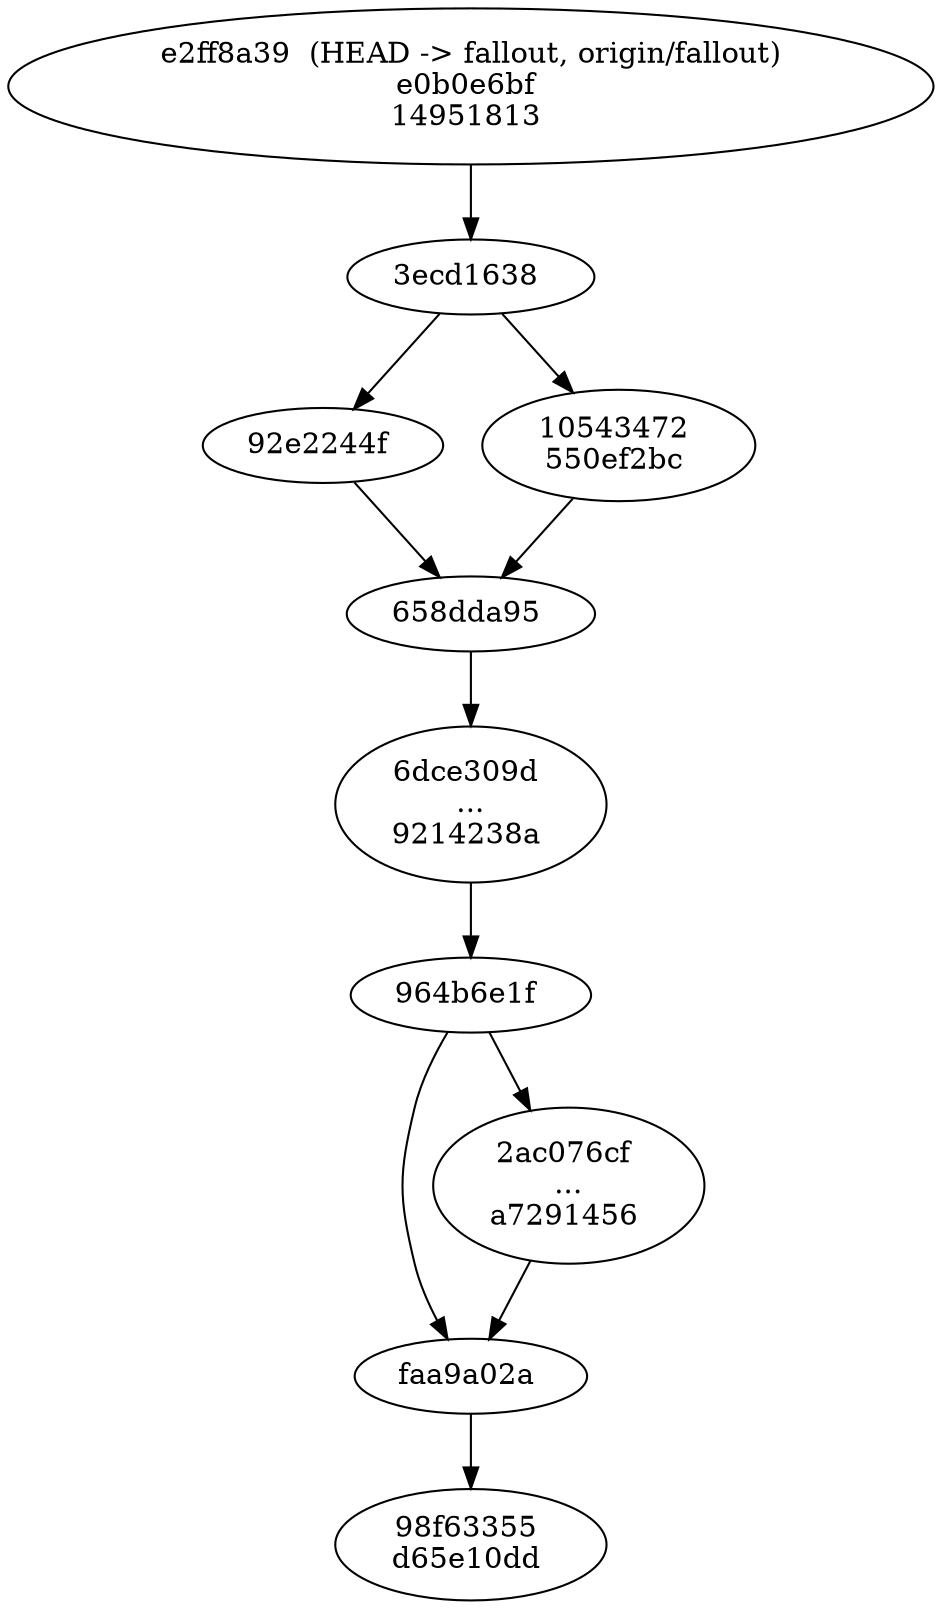 digraph G {
graph [
name="git-dot-50-compact"
]
"3ecd1638dc08327d1cbe42ec129e83264ec1e75e" [label="3ecd1638 "];
"658dda953725885ed1087cf9553dbb98af10eadf" [label="658dda95 "];
"92e2244f73efdb31b2cf81c50073338cd22d6357" [label="92e2244f "];
"964b6e1fd94a9004ad5e5eba319cc1309ea141dd" [label="964b6e1f "];
faa9a02a8c1fe3971cdf750da93e4daf9a3f03f7 [label="faa9a02a "];
"6dce309d04582342e8a9cc067bd758eabcea5af6
...
9214238a8c6a780973d3c2cf1970902d175a021b" [label="6dce309d 
...
9214238a "];
"10543472752ee9201b101290ec929ac623595a84
550ef2bc4c8ead0e629725c50aaf12469f0f938f" [label="10543472 
550ef2bc "];
"e2ff8a3955032d62162b8ca850e38b55f7fa0206
e0b0e6bfdc67c8aa9317ab2dfadf37d25a1dc744
149518130ede90833f381a96b6b7ba677ddd99f2" [label="e2ff8a39  (HEAD -> fallout, origin/fallout)
e0b0e6bf 
14951813 "];
"2ac076cf9735d336741a457603f6da719fcc9389
...
a729145669e991863ab0efcffd7d93c0e9ef2e6b" [label="2ac076cf 
...
a7291456 "];
"98f633559c121b86821b12a6acf418a4b55d5061
d65e10dd581f631dfbfc9486daf6d7593b79c7a4" [label="98f63355 
d65e10dd "];
"3ecd1638dc08327d1cbe42ec129e83264ec1e75e"->"92e2244f73efdb31b2cf81c50073338cd22d6357" ;
"92e2244f73efdb31b2cf81c50073338cd22d6357"->"658dda953725885ed1087cf9553dbb98af10eadf" ;
"964b6e1fd94a9004ad5e5eba319cc1309ea141dd"->faa9a02a8c1fe3971cdf750da93e4daf9a3f03f7 ;
"658dda953725885ed1087cf9553dbb98af10eadf"->"6dce309d04582342e8a9cc067bd758eabcea5af6
...
9214238a8c6a780973d3c2cf1970902d175a021b" ;
"6dce309d04582342e8a9cc067bd758eabcea5af6
...
9214238a8c6a780973d3c2cf1970902d175a021b"->"964b6e1fd94a9004ad5e5eba319cc1309ea141dd" ;
"3ecd1638dc08327d1cbe42ec129e83264ec1e75e"->"10543472752ee9201b101290ec929ac623595a84
550ef2bc4c8ead0e629725c50aaf12469f0f938f" ;
"10543472752ee9201b101290ec929ac623595a84
550ef2bc4c8ead0e629725c50aaf12469f0f938f"->"658dda953725885ed1087cf9553dbb98af10eadf" ;
"e2ff8a3955032d62162b8ca850e38b55f7fa0206
e0b0e6bfdc67c8aa9317ab2dfadf37d25a1dc744
149518130ede90833f381a96b6b7ba677ddd99f2"->"3ecd1638dc08327d1cbe42ec129e83264ec1e75e" ;
"964b6e1fd94a9004ad5e5eba319cc1309ea141dd"->"2ac076cf9735d336741a457603f6da719fcc9389
...
a729145669e991863ab0efcffd7d93c0e9ef2e6b" ;
"2ac076cf9735d336741a457603f6da719fcc9389
...
a729145669e991863ab0efcffd7d93c0e9ef2e6b"->faa9a02a8c1fe3971cdf750da93e4daf9a3f03f7 ;
faa9a02a8c1fe3971cdf750da93e4daf9a3f03f7->"98f633559c121b86821b12a6acf418a4b55d5061
d65e10dd581f631dfbfc9486daf6d7593b79c7a4" ;
}
